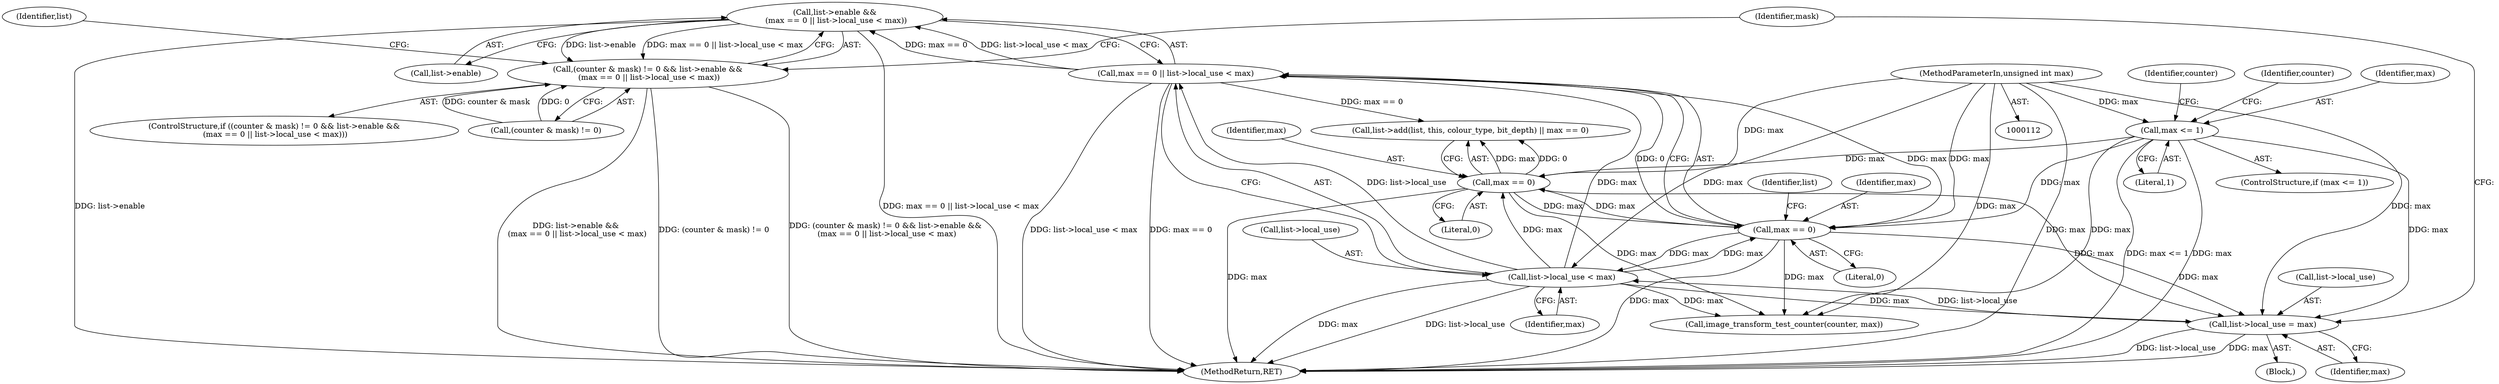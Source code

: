 digraph "0_Android_9d4853418ab2f754c2b63e091c29c5529b8b86ca_53@pointer" {
"1000186" [label="(Call,list->enable &&\n (max == 0 || list->local_use < max))"];
"1000190" [label="(Call,max == 0 || list->local_use < max)"];
"1000191" [label="(Call,max == 0)"];
"1000133" [label="(Call,max <= 1)"];
"1000114" [label="(MethodParameterIn,unsigned int max)"];
"1000207" [label="(Call,max == 0)"];
"1000194" [label="(Call,list->local_use < max)"];
"1000244" [label="(Call,list->local_use = max)"];
"1000180" [label="(Call,(counter & mask) != 0 && list->enable &&\n (max == 0 || list->local_use < max))"];
"1000244" [label="(Call,list->local_use = max)"];
"1000267" [label="(Call,image_transform_test_counter(counter, max))"];
"1000179" [label="(ControlStructure,if ((counter & mask) != 0 && list->enable &&\n (max == 0 || list->local_use < max)))"];
"1000114" [label="(MethodParameterIn,unsigned int max)"];
"1000232" [label="(Block,)"];
"1000180" [label="(Call,(counter & mask) != 0 && list->enable &&\n (max == 0 || list->local_use < max))"];
"1000194" [label="(Call,list->local_use < max)"];
"1000196" [label="(Identifier,list)"];
"1000133" [label="(Call,max <= 1)"];
"1000207" [label="(Call,max == 0)"];
"1000141" [label="(Identifier,counter)"];
"1000193" [label="(Literal,0)"];
"1000135" [label="(Literal,1)"];
"1000191" [label="(Call,max == 0)"];
"1000190" [label="(Call,max == 0 || list->local_use < max)"];
"1000186" [label="(Call,list->enable &&\n (max == 0 || list->local_use < max))"];
"1000208" [label="(Identifier,max)"];
"1000137" [label="(Identifier,counter)"];
"1000187" [label="(Call,list->enable)"];
"1000272" [label="(MethodReturn,RET)"];
"1000198" [label="(Identifier,max)"];
"1000192" [label="(Identifier,max)"];
"1000195" [label="(Call,list->local_use)"];
"1000201" [label="(Call,list->add(list, this, colour_type, bit_depth) || max == 0)"];
"1000181" [label="(Call,(counter & mask) != 0)"];
"1000134" [label="(Identifier,max)"];
"1000245" [label="(Call,list->local_use)"];
"1000203" [label="(Identifier,list)"];
"1000209" [label="(Literal,0)"];
"1000250" [label="(Identifier,mask)"];
"1000248" [label="(Identifier,max)"];
"1000132" [label="(ControlStructure,if (max <= 1))"];
"1000186" -> "1000180"  [label="AST: "];
"1000186" -> "1000187"  [label="CFG: "];
"1000186" -> "1000190"  [label="CFG: "];
"1000187" -> "1000186"  [label="AST: "];
"1000190" -> "1000186"  [label="AST: "];
"1000180" -> "1000186"  [label="CFG: "];
"1000186" -> "1000272"  [label="DDG: list->enable"];
"1000186" -> "1000272"  [label="DDG: max == 0 || list->local_use < max"];
"1000186" -> "1000180"  [label="DDG: list->enable"];
"1000186" -> "1000180"  [label="DDG: max == 0 || list->local_use < max"];
"1000190" -> "1000186"  [label="DDG: max == 0"];
"1000190" -> "1000186"  [label="DDG: list->local_use < max"];
"1000190" -> "1000191"  [label="CFG: "];
"1000190" -> "1000194"  [label="CFG: "];
"1000191" -> "1000190"  [label="AST: "];
"1000194" -> "1000190"  [label="AST: "];
"1000190" -> "1000272"  [label="DDG: list->local_use < max"];
"1000190" -> "1000272"  [label="DDG: max == 0"];
"1000191" -> "1000190"  [label="DDG: max"];
"1000191" -> "1000190"  [label="DDG: 0"];
"1000194" -> "1000190"  [label="DDG: list->local_use"];
"1000194" -> "1000190"  [label="DDG: max"];
"1000190" -> "1000201"  [label="DDG: max == 0"];
"1000191" -> "1000193"  [label="CFG: "];
"1000192" -> "1000191"  [label="AST: "];
"1000193" -> "1000191"  [label="AST: "];
"1000196" -> "1000191"  [label="CFG: "];
"1000191" -> "1000272"  [label="DDG: max"];
"1000133" -> "1000191"  [label="DDG: max"];
"1000207" -> "1000191"  [label="DDG: max"];
"1000194" -> "1000191"  [label="DDG: max"];
"1000114" -> "1000191"  [label="DDG: max"];
"1000191" -> "1000194"  [label="DDG: max"];
"1000191" -> "1000207"  [label="DDG: max"];
"1000191" -> "1000244"  [label="DDG: max"];
"1000191" -> "1000267"  [label="DDG: max"];
"1000133" -> "1000132"  [label="AST: "];
"1000133" -> "1000135"  [label="CFG: "];
"1000134" -> "1000133"  [label="AST: "];
"1000135" -> "1000133"  [label="AST: "];
"1000137" -> "1000133"  [label="CFG: "];
"1000141" -> "1000133"  [label="CFG: "];
"1000133" -> "1000272"  [label="DDG: max <= 1"];
"1000133" -> "1000272"  [label="DDG: max"];
"1000114" -> "1000133"  [label="DDG: max"];
"1000133" -> "1000207"  [label="DDG: max"];
"1000133" -> "1000244"  [label="DDG: max"];
"1000133" -> "1000267"  [label="DDG: max"];
"1000114" -> "1000112"  [label="AST: "];
"1000114" -> "1000272"  [label="DDG: max"];
"1000114" -> "1000194"  [label="DDG: max"];
"1000114" -> "1000207"  [label="DDG: max"];
"1000114" -> "1000244"  [label="DDG: max"];
"1000114" -> "1000267"  [label="DDG: max"];
"1000207" -> "1000201"  [label="AST: "];
"1000207" -> "1000209"  [label="CFG: "];
"1000208" -> "1000207"  [label="AST: "];
"1000209" -> "1000207"  [label="AST: "];
"1000201" -> "1000207"  [label="CFG: "];
"1000207" -> "1000272"  [label="DDG: max"];
"1000207" -> "1000201"  [label="DDG: max"];
"1000207" -> "1000201"  [label="DDG: 0"];
"1000194" -> "1000207"  [label="DDG: max"];
"1000207" -> "1000244"  [label="DDG: max"];
"1000207" -> "1000267"  [label="DDG: max"];
"1000194" -> "1000198"  [label="CFG: "];
"1000195" -> "1000194"  [label="AST: "];
"1000198" -> "1000194"  [label="AST: "];
"1000194" -> "1000272"  [label="DDG: list->local_use"];
"1000194" -> "1000272"  [label="DDG: max"];
"1000244" -> "1000194"  [label="DDG: list->local_use"];
"1000194" -> "1000244"  [label="DDG: max"];
"1000194" -> "1000267"  [label="DDG: max"];
"1000244" -> "1000232"  [label="AST: "];
"1000244" -> "1000248"  [label="CFG: "];
"1000245" -> "1000244"  [label="AST: "];
"1000248" -> "1000244"  [label="AST: "];
"1000250" -> "1000244"  [label="CFG: "];
"1000244" -> "1000272"  [label="DDG: max"];
"1000244" -> "1000272"  [label="DDG: list->local_use"];
"1000180" -> "1000179"  [label="AST: "];
"1000180" -> "1000181"  [label="CFG: "];
"1000181" -> "1000180"  [label="AST: "];
"1000203" -> "1000180"  [label="CFG: "];
"1000250" -> "1000180"  [label="CFG: "];
"1000180" -> "1000272"  [label="DDG: list->enable &&\n (max == 0 || list->local_use < max)"];
"1000180" -> "1000272"  [label="DDG: (counter & mask) != 0"];
"1000180" -> "1000272"  [label="DDG: (counter & mask) != 0 && list->enable &&\n (max == 0 || list->local_use < max)"];
"1000181" -> "1000180"  [label="DDG: counter & mask"];
"1000181" -> "1000180"  [label="DDG: 0"];
}
